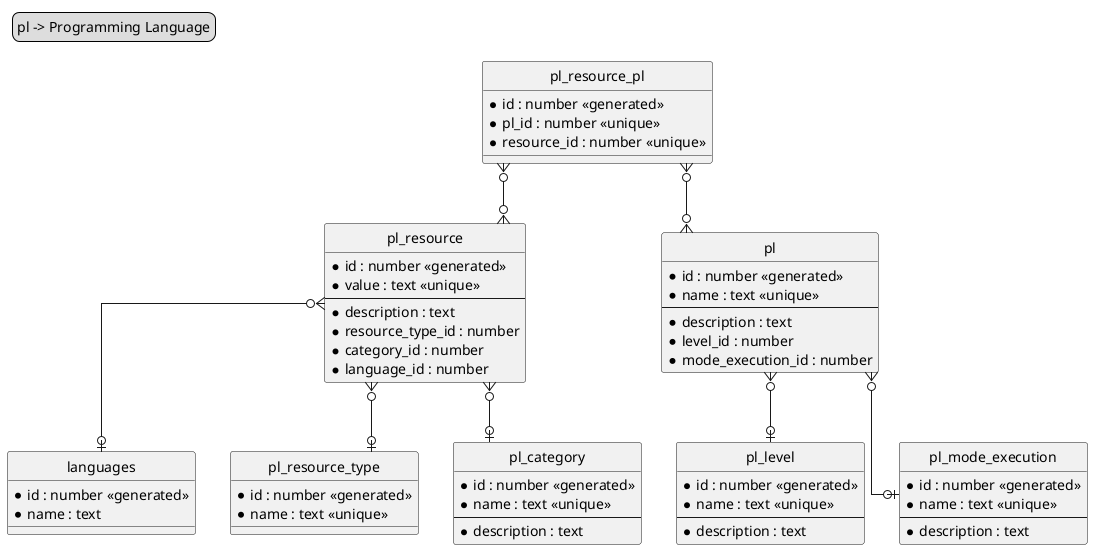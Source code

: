 @startuml pl

hide circle
skinparam linetype ortho

legend top left
  pl -> Programming Language
endlegend

entity languages {
  * id : number <<generated>>
  * name : text
}

entity pl_level {
  * id : number <<generated>>
  * name : text <<unique>>
  --
  * description : text
}

entity pl_mode_execution {
  * id : number <<generated>>
  * name : text <<unique>>
  --
  * description : text
}

entity pl_resource_type {
  * id : number <<generated>>
  * name : text <<unique>>
}

entity pl_category {
  * id : number <<generated>>
  * name : text <<unique>>
  --
  * description : text
}

entity pl_resource {
  * id : number <<generated>>
  * value : text <<unique>>
  --
  * description : text
  * resource_type_id : number
  * category_id : number
  * language_id : number
}

entity pl {
  * id : number <<generated>>
  * name : text <<unique>>
  --
  * description : text
  * level_id : number
  * mode_execution_id : number
}

entity pl_resource_pl {
  * id : number <<generated>>
  * pl_id : number <<unique>>
  * resource_id : number <<unique>>
}

pl }o--o| pl_level
pl }o--o| pl_mode_execution

pl_resource }o--o| pl_resource_type
pl_resource }o--o| pl_category
pl_resource }o--o| languages

pl_resource_pl }o--o{ pl_resource
pl_resource_pl }o--o{ pl
@enduml
